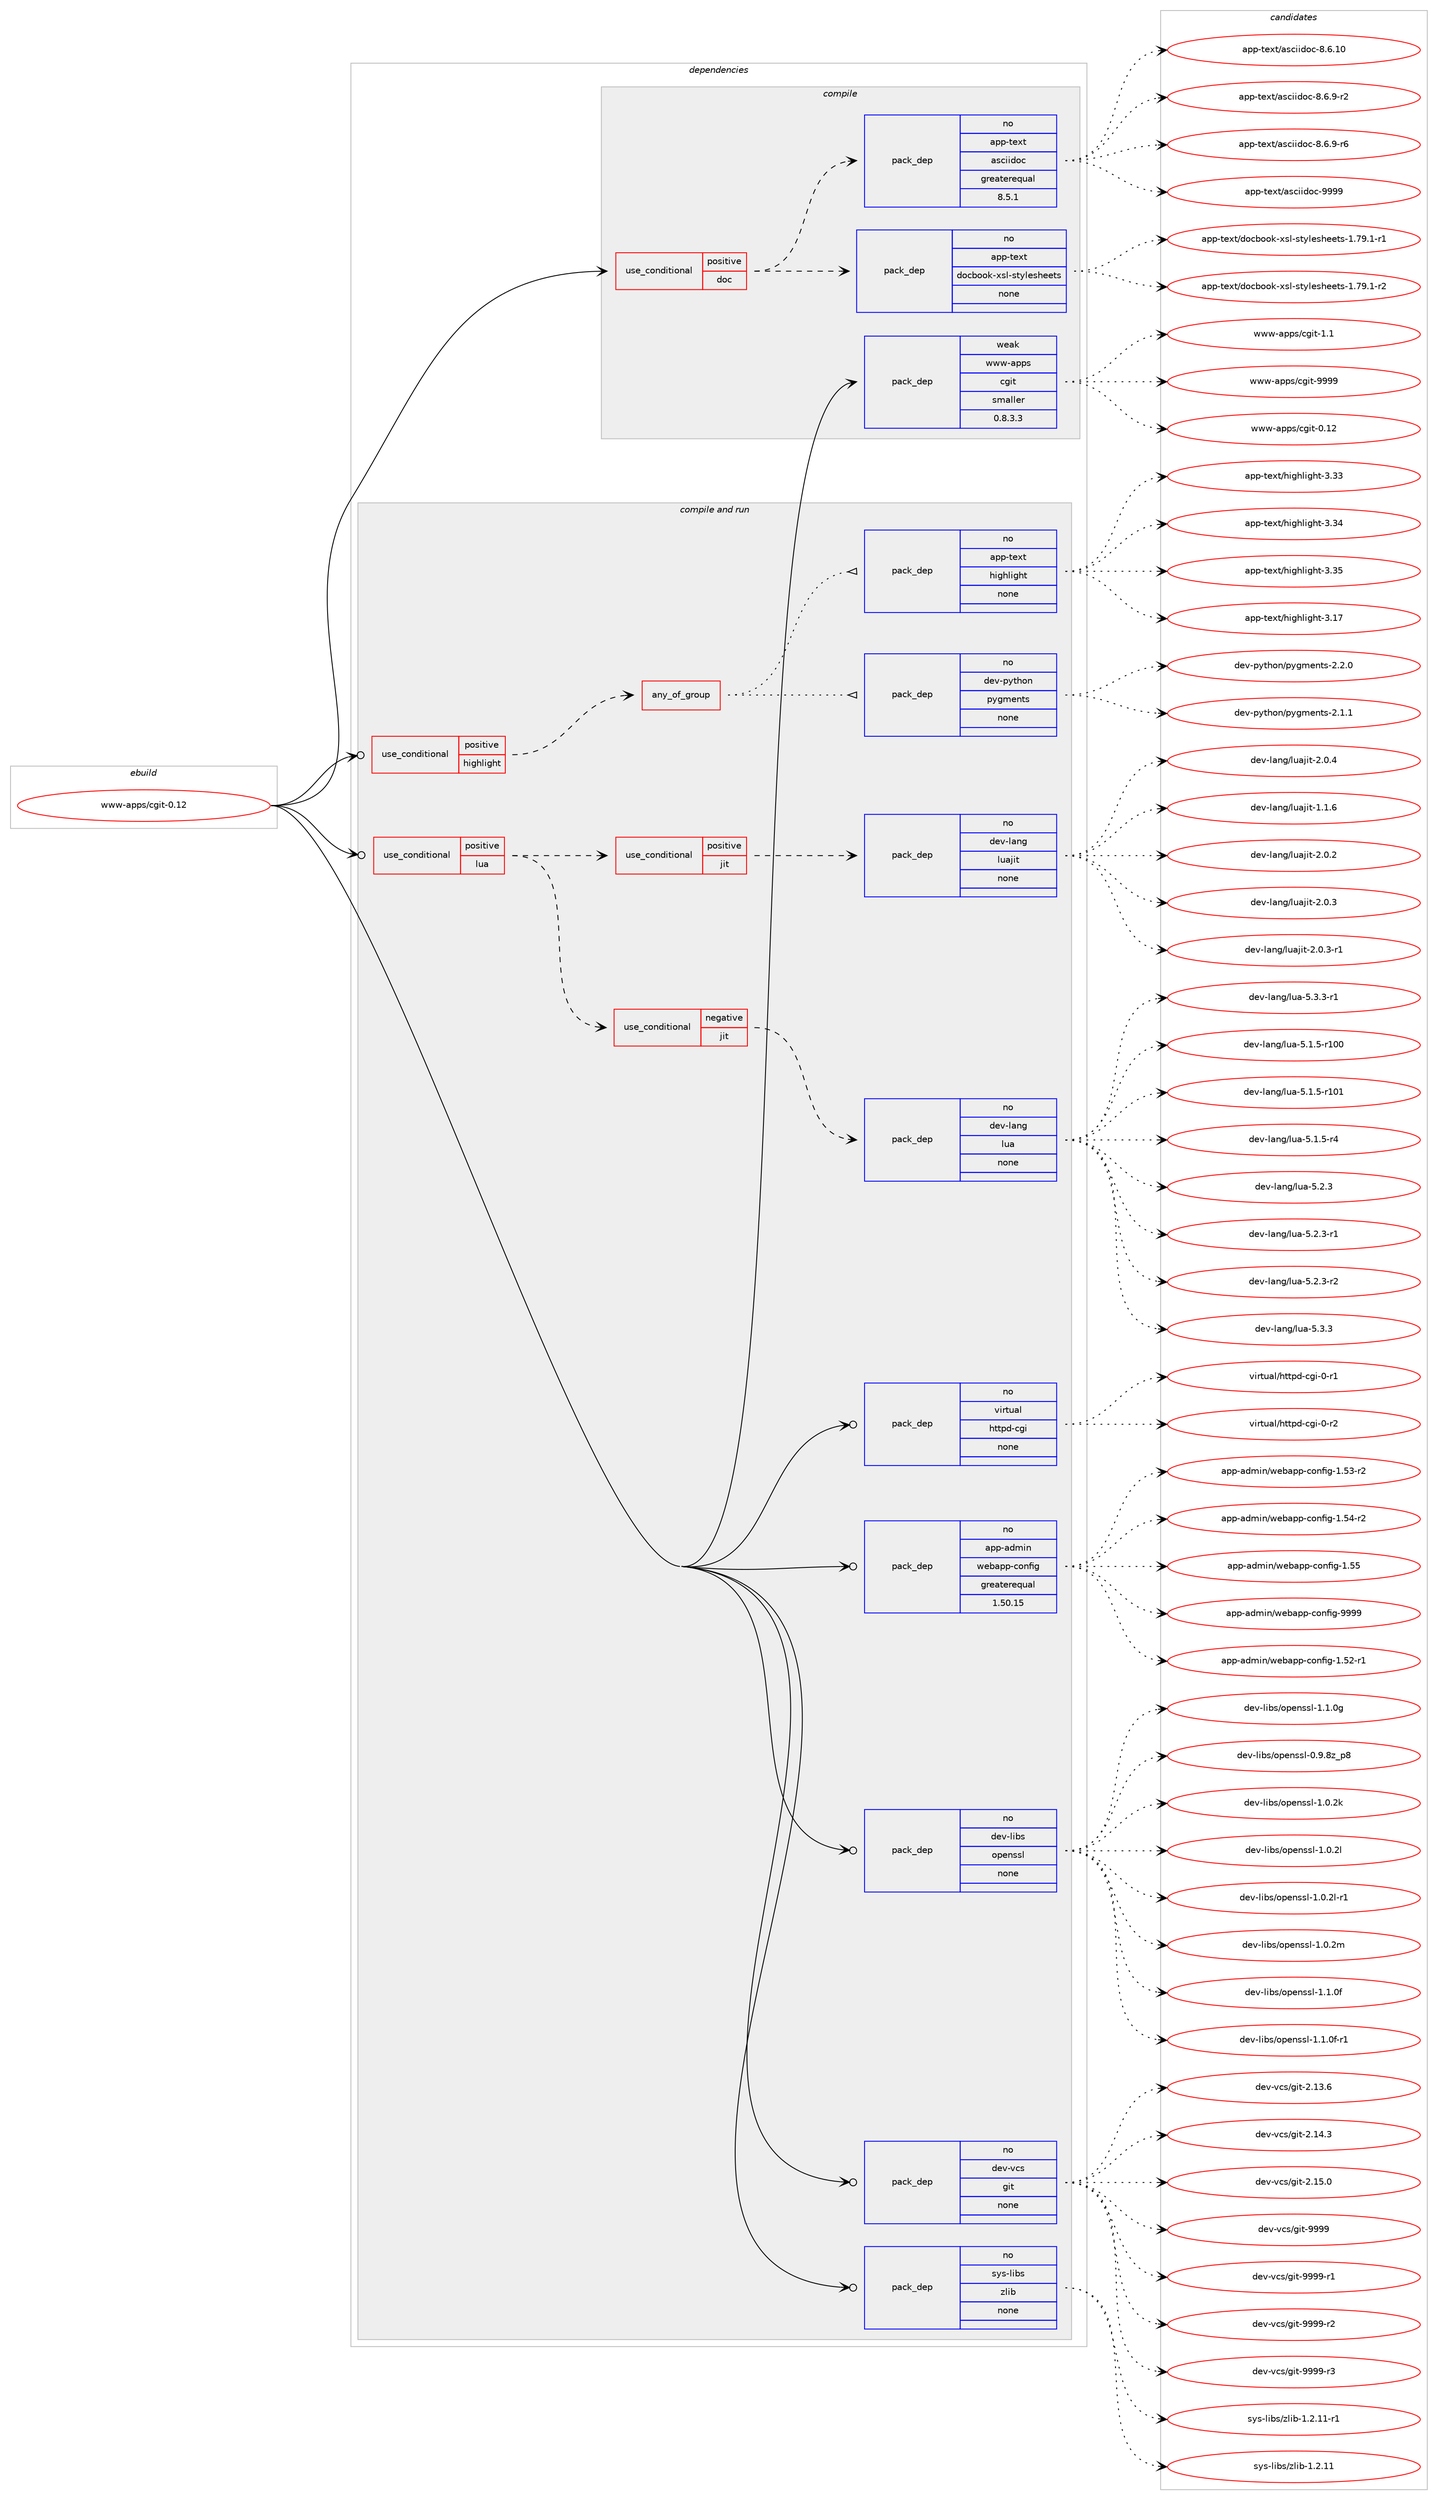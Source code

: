 digraph prolog {

# *************
# Graph options
# *************

newrank=true;
concentrate=true;
compound=true;
graph [rankdir=LR,fontname=Helvetica,fontsize=10,ranksep=1.5];#, ranksep=2.5, nodesep=0.2];
edge  [arrowhead=vee];
node  [fontname=Helvetica,fontsize=10];

# **********
# The ebuild
# **********

subgraph cluster_leftcol {
color=gray;
rank=same;
label=<<i>ebuild</i>>;
id [label="www-apps/cgit-0.12", color=red, width=4, href="../www-apps/cgit-0.12.svg"];
}

# ****************
# The dependencies
# ****************

subgraph cluster_midcol {
color=gray;
label=<<i>dependencies</i>>;
subgraph cluster_compile {
fillcolor="#eeeeee";
style=filled;
label=<<i>compile</i>>;
subgraph cond119222 {
dependency500046 [label=<<TABLE BORDER="0" CELLBORDER="1" CELLSPACING="0" CELLPADDING="4"><TR><TD ROWSPAN="3" CELLPADDING="10">use_conditional</TD></TR><TR><TD>positive</TD></TR><TR><TD>doc</TD></TR></TABLE>>, shape=none, color=red];
subgraph pack371693 {
dependency500047 [label=<<TABLE BORDER="0" CELLBORDER="1" CELLSPACING="0" CELLPADDING="4" WIDTH="220"><TR><TD ROWSPAN="6" CELLPADDING="30">pack_dep</TD></TR><TR><TD WIDTH="110">no</TD></TR><TR><TD>app-text</TD></TR><TR><TD>docbook-xsl-stylesheets</TD></TR><TR><TD>none</TD></TR><TR><TD></TD></TR></TABLE>>, shape=none, color=blue];
}
dependency500046:e -> dependency500047:w [weight=20,style="dashed",arrowhead="vee"];
subgraph pack371694 {
dependency500048 [label=<<TABLE BORDER="0" CELLBORDER="1" CELLSPACING="0" CELLPADDING="4" WIDTH="220"><TR><TD ROWSPAN="6" CELLPADDING="30">pack_dep</TD></TR><TR><TD WIDTH="110">no</TD></TR><TR><TD>app-text</TD></TR><TR><TD>asciidoc</TD></TR><TR><TD>greaterequal</TD></TR><TR><TD>8.5.1</TD></TR></TABLE>>, shape=none, color=blue];
}
dependency500046:e -> dependency500048:w [weight=20,style="dashed",arrowhead="vee"];
}
id:e -> dependency500046:w [weight=20,style="solid",arrowhead="vee"];
subgraph pack371695 {
dependency500049 [label=<<TABLE BORDER="0" CELLBORDER="1" CELLSPACING="0" CELLPADDING="4" WIDTH="220"><TR><TD ROWSPAN="6" CELLPADDING="30">pack_dep</TD></TR><TR><TD WIDTH="110">weak</TD></TR><TR><TD>www-apps</TD></TR><TR><TD>cgit</TD></TR><TR><TD>smaller</TD></TR><TR><TD>0.8.3.3</TD></TR></TABLE>>, shape=none, color=blue];
}
id:e -> dependency500049:w [weight=20,style="solid",arrowhead="vee"];
}
subgraph cluster_compileandrun {
fillcolor="#eeeeee";
style=filled;
label=<<i>compile and run</i>>;
subgraph cond119223 {
dependency500050 [label=<<TABLE BORDER="0" CELLBORDER="1" CELLSPACING="0" CELLPADDING="4"><TR><TD ROWSPAN="3" CELLPADDING="10">use_conditional</TD></TR><TR><TD>positive</TD></TR><TR><TD>highlight</TD></TR></TABLE>>, shape=none, color=red];
subgraph any8806 {
dependency500051 [label=<<TABLE BORDER="0" CELLBORDER="1" CELLSPACING="0" CELLPADDING="4"><TR><TD CELLPADDING="10">any_of_group</TD></TR></TABLE>>, shape=none, color=red];subgraph pack371696 {
dependency500052 [label=<<TABLE BORDER="0" CELLBORDER="1" CELLSPACING="0" CELLPADDING="4" WIDTH="220"><TR><TD ROWSPAN="6" CELLPADDING="30">pack_dep</TD></TR><TR><TD WIDTH="110">no</TD></TR><TR><TD>dev-python</TD></TR><TR><TD>pygments</TD></TR><TR><TD>none</TD></TR><TR><TD></TD></TR></TABLE>>, shape=none, color=blue];
}
dependency500051:e -> dependency500052:w [weight=20,style="dotted",arrowhead="oinv"];
subgraph pack371697 {
dependency500053 [label=<<TABLE BORDER="0" CELLBORDER="1" CELLSPACING="0" CELLPADDING="4" WIDTH="220"><TR><TD ROWSPAN="6" CELLPADDING="30">pack_dep</TD></TR><TR><TD WIDTH="110">no</TD></TR><TR><TD>app-text</TD></TR><TR><TD>highlight</TD></TR><TR><TD>none</TD></TR><TR><TD></TD></TR></TABLE>>, shape=none, color=blue];
}
dependency500051:e -> dependency500053:w [weight=20,style="dotted",arrowhead="oinv"];
}
dependency500050:e -> dependency500051:w [weight=20,style="dashed",arrowhead="vee"];
}
id:e -> dependency500050:w [weight=20,style="solid",arrowhead="odotvee"];
subgraph cond119224 {
dependency500054 [label=<<TABLE BORDER="0" CELLBORDER="1" CELLSPACING="0" CELLPADDING="4"><TR><TD ROWSPAN="3" CELLPADDING="10">use_conditional</TD></TR><TR><TD>positive</TD></TR><TR><TD>lua</TD></TR></TABLE>>, shape=none, color=red];
subgraph cond119225 {
dependency500055 [label=<<TABLE BORDER="0" CELLBORDER="1" CELLSPACING="0" CELLPADDING="4"><TR><TD ROWSPAN="3" CELLPADDING="10">use_conditional</TD></TR><TR><TD>positive</TD></TR><TR><TD>jit</TD></TR></TABLE>>, shape=none, color=red];
subgraph pack371698 {
dependency500056 [label=<<TABLE BORDER="0" CELLBORDER="1" CELLSPACING="0" CELLPADDING="4" WIDTH="220"><TR><TD ROWSPAN="6" CELLPADDING="30">pack_dep</TD></TR><TR><TD WIDTH="110">no</TD></TR><TR><TD>dev-lang</TD></TR><TR><TD>luajit</TD></TR><TR><TD>none</TD></TR><TR><TD></TD></TR></TABLE>>, shape=none, color=blue];
}
dependency500055:e -> dependency500056:w [weight=20,style="dashed",arrowhead="vee"];
}
dependency500054:e -> dependency500055:w [weight=20,style="dashed",arrowhead="vee"];
subgraph cond119226 {
dependency500057 [label=<<TABLE BORDER="0" CELLBORDER="1" CELLSPACING="0" CELLPADDING="4"><TR><TD ROWSPAN="3" CELLPADDING="10">use_conditional</TD></TR><TR><TD>negative</TD></TR><TR><TD>jit</TD></TR></TABLE>>, shape=none, color=red];
subgraph pack371699 {
dependency500058 [label=<<TABLE BORDER="0" CELLBORDER="1" CELLSPACING="0" CELLPADDING="4" WIDTH="220"><TR><TD ROWSPAN="6" CELLPADDING="30">pack_dep</TD></TR><TR><TD WIDTH="110">no</TD></TR><TR><TD>dev-lang</TD></TR><TR><TD>lua</TD></TR><TR><TD>none</TD></TR><TR><TD></TD></TR></TABLE>>, shape=none, color=blue];
}
dependency500057:e -> dependency500058:w [weight=20,style="dashed",arrowhead="vee"];
}
dependency500054:e -> dependency500057:w [weight=20,style="dashed",arrowhead="vee"];
}
id:e -> dependency500054:w [weight=20,style="solid",arrowhead="odotvee"];
subgraph pack371700 {
dependency500059 [label=<<TABLE BORDER="0" CELLBORDER="1" CELLSPACING="0" CELLPADDING="4" WIDTH="220"><TR><TD ROWSPAN="6" CELLPADDING="30">pack_dep</TD></TR><TR><TD WIDTH="110">no</TD></TR><TR><TD>app-admin</TD></TR><TR><TD>webapp-config</TD></TR><TR><TD>greaterequal</TD></TR><TR><TD>1.50.15</TD></TR></TABLE>>, shape=none, color=blue];
}
id:e -> dependency500059:w [weight=20,style="solid",arrowhead="odotvee"];
subgraph pack371701 {
dependency500060 [label=<<TABLE BORDER="0" CELLBORDER="1" CELLSPACING="0" CELLPADDING="4" WIDTH="220"><TR><TD ROWSPAN="6" CELLPADDING="30">pack_dep</TD></TR><TR><TD WIDTH="110">no</TD></TR><TR><TD>dev-libs</TD></TR><TR><TD>openssl</TD></TR><TR><TD>none</TD></TR><TR><TD></TD></TR></TABLE>>, shape=none, color=blue];
}
id:e -> dependency500060:w [weight=20,style="solid",arrowhead="odotvee"];
subgraph pack371702 {
dependency500061 [label=<<TABLE BORDER="0" CELLBORDER="1" CELLSPACING="0" CELLPADDING="4" WIDTH="220"><TR><TD ROWSPAN="6" CELLPADDING="30">pack_dep</TD></TR><TR><TD WIDTH="110">no</TD></TR><TR><TD>dev-vcs</TD></TR><TR><TD>git</TD></TR><TR><TD>none</TD></TR><TR><TD></TD></TR></TABLE>>, shape=none, color=blue];
}
id:e -> dependency500061:w [weight=20,style="solid",arrowhead="odotvee"];
subgraph pack371703 {
dependency500062 [label=<<TABLE BORDER="0" CELLBORDER="1" CELLSPACING="0" CELLPADDING="4" WIDTH="220"><TR><TD ROWSPAN="6" CELLPADDING="30">pack_dep</TD></TR><TR><TD WIDTH="110">no</TD></TR><TR><TD>sys-libs</TD></TR><TR><TD>zlib</TD></TR><TR><TD>none</TD></TR><TR><TD></TD></TR></TABLE>>, shape=none, color=blue];
}
id:e -> dependency500062:w [weight=20,style="solid",arrowhead="odotvee"];
subgraph pack371704 {
dependency500063 [label=<<TABLE BORDER="0" CELLBORDER="1" CELLSPACING="0" CELLPADDING="4" WIDTH="220"><TR><TD ROWSPAN="6" CELLPADDING="30">pack_dep</TD></TR><TR><TD WIDTH="110">no</TD></TR><TR><TD>virtual</TD></TR><TR><TD>httpd-cgi</TD></TR><TR><TD>none</TD></TR><TR><TD></TD></TR></TABLE>>, shape=none, color=blue];
}
id:e -> dependency500063:w [weight=20,style="solid",arrowhead="odotvee"];
}
subgraph cluster_run {
fillcolor="#eeeeee";
style=filled;
label=<<i>run</i>>;
}
}

# **************
# The candidates
# **************

subgraph cluster_choices {
rank=same;
color=gray;
label=<<i>candidates</i>>;

subgraph choice371693 {
color=black;
nodesep=1;
choice97112112451161011201164710011199981111111074512011510845115116121108101115104101101116115454946555746494511449 [label="app-text/docbook-xsl-stylesheets-1.79.1-r1", color=red, width=4,href="../app-text/docbook-xsl-stylesheets-1.79.1-r1.svg"];
choice97112112451161011201164710011199981111111074512011510845115116121108101115104101101116115454946555746494511450 [label="app-text/docbook-xsl-stylesheets-1.79.1-r2", color=red, width=4,href="../app-text/docbook-xsl-stylesheets-1.79.1-r2.svg"];
dependency500047:e -> choice97112112451161011201164710011199981111111074512011510845115116121108101115104101101116115454946555746494511449:w [style=dotted,weight="100"];
dependency500047:e -> choice97112112451161011201164710011199981111111074512011510845115116121108101115104101101116115454946555746494511450:w [style=dotted,weight="100"];
}
subgraph choice371694 {
color=black;
nodesep=1;
choice97112112451161011201164797115991051051001119945564654464948 [label="app-text/asciidoc-8.6.10", color=red, width=4,href="../app-text/asciidoc-8.6.10.svg"];
choice9711211245116101120116479711599105105100111994556465446574511450 [label="app-text/asciidoc-8.6.9-r2", color=red, width=4,href="../app-text/asciidoc-8.6.9-r2.svg"];
choice9711211245116101120116479711599105105100111994556465446574511454 [label="app-text/asciidoc-8.6.9-r6", color=red, width=4,href="../app-text/asciidoc-8.6.9-r6.svg"];
choice9711211245116101120116479711599105105100111994557575757 [label="app-text/asciidoc-9999", color=red, width=4,href="../app-text/asciidoc-9999.svg"];
dependency500048:e -> choice97112112451161011201164797115991051051001119945564654464948:w [style=dotted,weight="100"];
dependency500048:e -> choice9711211245116101120116479711599105105100111994556465446574511450:w [style=dotted,weight="100"];
dependency500048:e -> choice9711211245116101120116479711599105105100111994556465446574511454:w [style=dotted,weight="100"];
dependency500048:e -> choice9711211245116101120116479711599105105100111994557575757:w [style=dotted,weight="100"];
}
subgraph choice371695 {
color=black;
nodesep=1;
choice119119119459711211211547991031051164548464950 [label="www-apps/cgit-0.12", color=red, width=4,href="../www-apps/cgit-0.12.svg"];
choice1191191194597112112115479910310511645494649 [label="www-apps/cgit-1.1", color=red, width=4,href="../www-apps/cgit-1.1.svg"];
choice119119119459711211211547991031051164557575757 [label="www-apps/cgit-9999", color=red, width=4,href="../www-apps/cgit-9999.svg"];
dependency500049:e -> choice119119119459711211211547991031051164548464950:w [style=dotted,weight="100"];
dependency500049:e -> choice1191191194597112112115479910310511645494649:w [style=dotted,weight="100"];
dependency500049:e -> choice119119119459711211211547991031051164557575757:w [style=dotted,weight="100"];
}
subgraph choice371696 {
color=black;
nodesep=1;
choice1001011184511212111610411111047112121103109101110116115455046494649 [label="dev-python/pygments-2.1.1", color=red, width=4,href="../dev-python/pygments-2.1.1.svg"];
choice1001011184511212111610411111047112121103109101110116115455046504648 [label="dev-python/pygments-2.2.0", color=red, width=4,href="../dev-python/pygments-2.2.0.svg"];
dependency500052:e -> choice1001011184511212111610411111047112121103109101110116115455046494649:w [style=dotted,weight="100"];
dependency500052:e -> choice1001011184511212111610411111047112121103109101110116115455046504648:w [style=dotted,weight="100"];
}
subgraph choice371697 {
color=black;
nodesep=1;
choice9711211245116101120116471041051031041081051031041164551464955 [label="app-text/highlight-3.17", color=red, width=4,href="../app-text/highlight-3.17.svg"];
choice9711211245116101120116471041051031041081051031041164551465151 [label="app-text/highlight-3.33", color=red, width=4,href="../app-text/highlight-3.33.svg"];
choice9711211245116101120116471041051031041081051031041164551465152 [label="app-text/highlight-3.34", color=red, width=4,href="../app-text/highlight-3.34.svg"];
choice9711211245116101120116471041051031041081051031041164551465153 [label="app-text/highlight-3.35", color=red, width=4,href="../app-text/highlight-3.35.svg"];
dependency500053:e -> choice9711211245116101120116471041051031041081051031041164551464955:w [style=dotted,weight="100"];
dependency500053:e -> choice9711211245116101120116471041051031041081051031041164551465151:w [style=dotted,weight="100"];
dependency500053:e -> choice9711211245116101120116471041051031041081051031041164551465152:w [style=dotted,weight="100"];
dependency500053:e -> choice9711211245116101120116471041051031041081051031041164551465153:w [style=dotted,weight="100"];
}
subgraph choice371698 {
color=black;
nodesep=1;
choice10010111845108971101034710811797106105116454946494654 [label="dev-lang/luajit-1.1.6", color=red, width=4,href="../dev-lang/luajit-1.1.6.svg"];
choice10010111845108971101034710811797106105116455046484650 [label="dev-lang/luajit-2.0.2", color=red, width=4,href="../dev-lang/luajit-2.0.2.svg"];
choice10010111845108971101034710811797106105116455046484651 [label="dev-lang/luajit-2.0.3", color=red, width=4,href="../dev-lang/luajit-2.0.3.svg"];
choice100101118451089711010347108117971061051164550464846514511449 [label="dev-lang/luajit-2.0.3-r1", color=red, width=4,href="../dev-lang/luajit-2.0.3-r1.svg"];
choice10010111845108971101034710811797106105116455046484652 [label="dev-lang/luajit-2.0.4", color=red, width=4,href="../dev-lang/luajit-2.0.4.svg"];
dependency500056:e -> choice10010111845108971101034710811797106105116454946494654:w [style=dotted,weight="100"];
dependency500056:e -> choice10010111845108971101034710811797106105116455046484650:w [style=dotted,weight="100"];
dependency500056:e -> choice10010111845108971101034710811797106105116455046484651:w [style=dotted,weight="100"];
dependency500056:e -> choice100101118451089711010347108117971061051164550464846514511449:w [style=dotted,weight="100"];
dependency500056:e -> choice10010111845108971101034710811797106105116455046484652:w [style=dotted,weight="100"];
}
subgraph choice371699 {
color=black;
nodesep=1;
choice1001011184510897110103471081179745534649465345114494848 [label="dev-lang/lua-5.1.5-r100", color=red, width=4,href="../dev-lang/lua-5.1.5-r100.svg"];
choice1001011184510897110103471081179745534649465345114494849 [label="dev-lang/lua-5.1.5-r101", color=red, width=4,href="../dev-lang/lua-5.1.5-r101.svg"];
choice100101118451089711010347108117974553464946534511452 [label="dev-lang/lua-5.1.5-r4", color=red, width=4,href="../dev-lang/lua-5.1.5-r4.svg"];
choice10010111845108971101034710811797455346504651 [label="dev-lang/lua-5.2.3", color=red, width=4,href="../dev-lang/lua-5.2.3.svg"];
choice100101118451089711010347108117974553465046514511449 [label="dev-lang/lua-5.2.3-r1", color=red, width=4,href="../dev-lang/lua-5.2.3-r1.svg"];
choice100101118451089711010347108117974553465046514511450 [label="dev-lang/lua-5.2.3-r2", color=red, width=4,href="../dev-lang/lua-5.2.3-r2.svg"];
choice10010111845108971101034710811797455346514651 [label="dev-lang/lua-5.3.3", color=red, width=4,href="../dev-lang/lua-5.3.3.svg"];
choice100101118451089711010347108117974553465146514511449 [label="dev-lang/lua-5.3.3-r1", color=red, width=4,href="../dev-lang/lua-5.3.3-r1.svg"];
dependency500058:e -> choice1001011184510897110103471081179745534649465345114494848:w [style=dotted,weight="100"];
dependency500058:e -> choice1001011184510897110103471081179745534649465345114494849:w [style=dotted,weight="100"];
dependency500058:e -> choice100101118451089711010347108117974553464946534511452:w [style=dotted,weight="100"];
dependency500058:e -> choice10010111845108971101034710811797455346504651:w [style=dotted,weight="100"];
dependency500058:e -> choice100101118451089711010347108117974553465046514511449:w [style=dotted,weight="100"];
dependency500058:e -> choice100101118451089711010347108117974553465046514511450:w [style=dotted,weight="100"];
dependency500058:e -> choice10010111845108971101034710811797455346514651:w [style=dotted,weight="100"];
dependency500058:e -> choice100101118451089711010347108117974553465146514511449:w [style=dotted,weight="100"];
}
subgraph choice371700 {
color=black;
nodesep=1;
choice971121124597100109105110471191019897112112459911111010210510345494653504511449 [label="app-admin/webapp-config-1.52-r1", color=red, width=4,href="../app-admin/webapp-config-1.52-r1.svg"];
choice971121124597100109105110471191019897112112459911111010210510345494653514511450 [label="app-admin/webapp-config-1.53-r2", color=red, width=4,href="../app-admin/webapp-config-1.53-r2.svg"];
choice971121124597100109105110471191019897112112459911111010210510345494653524511450 [label="app-admin/webapp-config-1.54-r2", color=red, width=4,href="../app-admin/webapp-config-1.54-r2.svg"];
choice97112112459710010910511047119101989711211245991111101021051034549465353 [label="app-admin/webapp-config-1.55", color=red, width=4,href="../app-admin/webapp-config-1.55.svg"];
choice97112112459710010910511047119101989711211245991111101021051034557575757 [label="app-admin/webapp-config-9999", color=red, width=4,href="../app-admin/webapp-config-9999.svg"];
dependency500059:e -> choice971121124597100109105110471191019897112112459911111010210510345494653504511449:w [style=dotted,weight="100"];
dependency500059:e -> choice971121124597100109105110471191019897112112459911111010210510345494653514511450:w [style=dotted,weight="100"];
dependency500059:e -> choice971121124597100109105110471191019897112112459911111010210510345494653524511450:w [style=dotted,weight="100"];
dependency500059:e -> choice97112112459710010910511047119101989711211245991111101021051034549465353:w [style=dotted,weight="100"];
dependency500059:e -> choice97112112459710010910511047119101989711211245991111101021051034557575757:w [style=dotted,weight="100"];
}
subgraph choice371701 {
color=black;
nodesep=1;
choice1001011184510810598115471111121011101151151084548465746561229511256 [label="dev-libs/openssl-0.9.8z_p8", color=red, width=4,href="../dev-libs/openssl-0.9.8z_p8.svg"];
choice100101118451081059811547111112101110115115108454946484650107 [label="dev-libs/openssl-1.0.2k", color=red, width=4,href="../dev-libs/openssl-1.0.2k.svg"];
choice100101118451081059811547111112101110115115108454946484650108 [label="dev-libs/openssl-1.0.2l", color=red, width=4,href="../dev-libs/openssl-1.0.2l.svg"];
choice1001011184510810598115471111121011101151151084549464846501084511449 [label="dev-libs/openssl-1.0.2l-r1", color=red, width=4,href="../dev-libs/openssl-1.0.2l-r1.svg"];
choice100101118451081059811547111112101110115115108454946484650109 [label="dev-libs/openssl-1.0.2m", color=red, width=4,href="../dev-libs/openssl-1.0.2m.svg"];
choice100101118451081059811547111112101110115115108454946494648102 [label="dev-libs/openssl-1.1.0f", color=red, width=4,href="../dev-libs/openssl-1.1.0f.svg"];
choice1001011184510810598115471111121011101151151084549464946481024511449 [label="dev-libs/openssl-1.1.0f-r1", color=red, width=4,href="../dev-libs/openssl-1.1.0f-r1.svg"];
choice100101118451081059811547111112101110115115108454946494648103 [label="dev-libs/openssl-1.1.0g", color=red, width=4,href="../dev-libs/openssl-1.1.0g.svg"];
dependency500060:e -> choice1001011184510810598115471111121011101151151084548465746561229511256:w [style=dotted,weight="100"];
dependency500060:e -> choice100101118451081059811547111112101110115115108454946484650107:w [style=dotted,weight="100"];
dependency500060:e -> choice100101118451081059811547111112101110115115108454946484650108:w [style=dotted,weight="100"];
dependency500060:e -> choice1001011184510810598115471111121011101151151084549464846501084511449:w [style=dotted,weight="100"];
dependency500060:e -> choice100101118451081059811547111112101110115115108454946484650109:w [style=dotted,weight="100"];
dependency500060:e -> choice100101118451081059811547111112101110115115108454946494648102:w [style=dotted,weight="100"];
dependency500060:e -> choice1001011184510810598115471111121011101151151084549464946481024511449:w [style=dotted,weight="100"];
dependency500060:e -> choice100101118451081059811547111112101110115115108454946494648103:w [style=dotted,weight="100"];
}
subgraph choice371702 {
color=black;
nodesep=1;
choice10010111845118991154710310511645504649514654 [label="dev-vcs/git-2.13.6", color=red, width=4,href="../dev-vcs/git-2.13.6.svg"];
choice10010111845118991154710310511645504649524651 [label="dev-vcs/git-2.14.3", color=red, width=4,href="../dev-vcs/git-2.14.3.svg"];
choice10010111845118991154710310511645504649534648 [label="dev-vcs/git-2.15.0", color=red, width=4,href="../dev-vcs/git-2.15.0.svg"];
choice1001011184511899115471031051164557575757 [label="dev-vcs/git-9999", color=red, width=4,href="../dev-vcs/git-9999.svg"];
choice10010111845118991154710310511645575757574511449 [label="dev-vcs/git-9999-r1", color=red, width=4,href="../dev-vcs/git-9999-r1.svg"];
choice10010111845118991154710310511645575757574511450 [label="dev-vcs/git-9999-r2", color=red, width=4,href="../dev-vcs/git-9999-r2.svg"];
choice10010111845118991154710310511645575757574511451 [label="dev-vcs/git-9999-r3", color=red, width=4,href="../dev-vcs/git-9999-r3.svg"];
dependency500061:e -> choice10010111845118991154710310511645504649514654:w [style=dotted,weight="100"];
dependency500061:e -> choice10010111845118991154710310511645504649524651:w [style=dotted,weight="100"];
dependency500061:e -> choice10010111845118991154710310511645504649534648:w [style=dotted,weight="100"];
dependency500061:e -> choice1001011184511899115471031051164557575757:w [style=dotted,weight="100"];
dependency500061:e -> choice10010111845118991154710310511645575757574511449:w [style=dotted,weight="100"];
dependency500061:e -> choice10010111845118991154710310511645575757574511450:w [style=dotted,weight="100"];
dependency500061:e -> choice10010111845118991154710310511645575757574511451:w [style=dotted,weight="100"];
}
subgraph choice371703 {
color=black;
nodesep=1;
choice1151211154510810598115471221081059845494650464949 [label="sys-libs/zlib-1.2.11", color=red, width=4,href="../sys-libs/zlib-1.2.11.svg"];
choice11512111545108105981154712210810598454946504649494511449 [label="sys-libs/zlib-1.2.11-r1", color=red, width=4,href="../sys-libs/zlib-1.2.11-r1.svg"];
dependency500062:e -> choice1151211154510810598115471221081059845494650464949:w [style=dotted,weight="100"];
dependency500062:e -> choice11512111545108105981154712210810598454946504649494511449:w [style=dotted,weight="100"];
}
subgraph choice371704 {
color=black;
nodesep=1;
choice1181051141161179710847104116116112100459910310545484511449 [label="virtual/httpd-cgi-0-r1", color=red, width=4,href="../virtual/httpd-cgi-0-r1.svg"];
choice1181051141161179710847104116116112100459910310545484511450 [label="virtual/httpd-cgi-0-r2", color=red, width=4,href="../virtual/httpd-cgi-0-r2.svg"];
dependency500063:e -> choice1181051141161179710847104116116112100459910310545484511449:w [style=dotted,weight="100"];
dependency500063:e -> choice1181051141161179710847104116116112100459910310545484511450:w [style=dotted,weight="100"];
}
}

}

